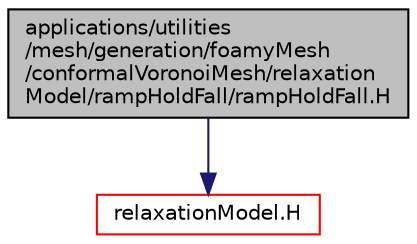 digraph "applications/utilities/mesh/generation/foamyMesh/conformalVoronoiMesh/relaxationModel/rampHoldFall/rampHoldFall.H"
{
  bgcolor="transparent";
  edge [fontname="Helvetica",fontsize="10",labelfontname="Helvetica",labelfontsize="10"];
  node [fontname="Helvetica",fontsize="10",shape=record];
  Node0 [label="applications/utilities\l/mesh/generation/foamyMesh\l/conformalVoronoiMesh/relaxation\lModel/rampHoldFall/rampHoldFall.H",height=0.2,width=0.4,color="black", fillcolor="grey75", style="filled", fontcolor="black"];
  Node0 -> Node1 [color="midnightblue",fontsize="10",style="solid",fontname="Helvetica"];
  Node1 [label="relaxationModel.H",height=0.2,width=0.4,color="red",URL="$a18842.html"];
}

